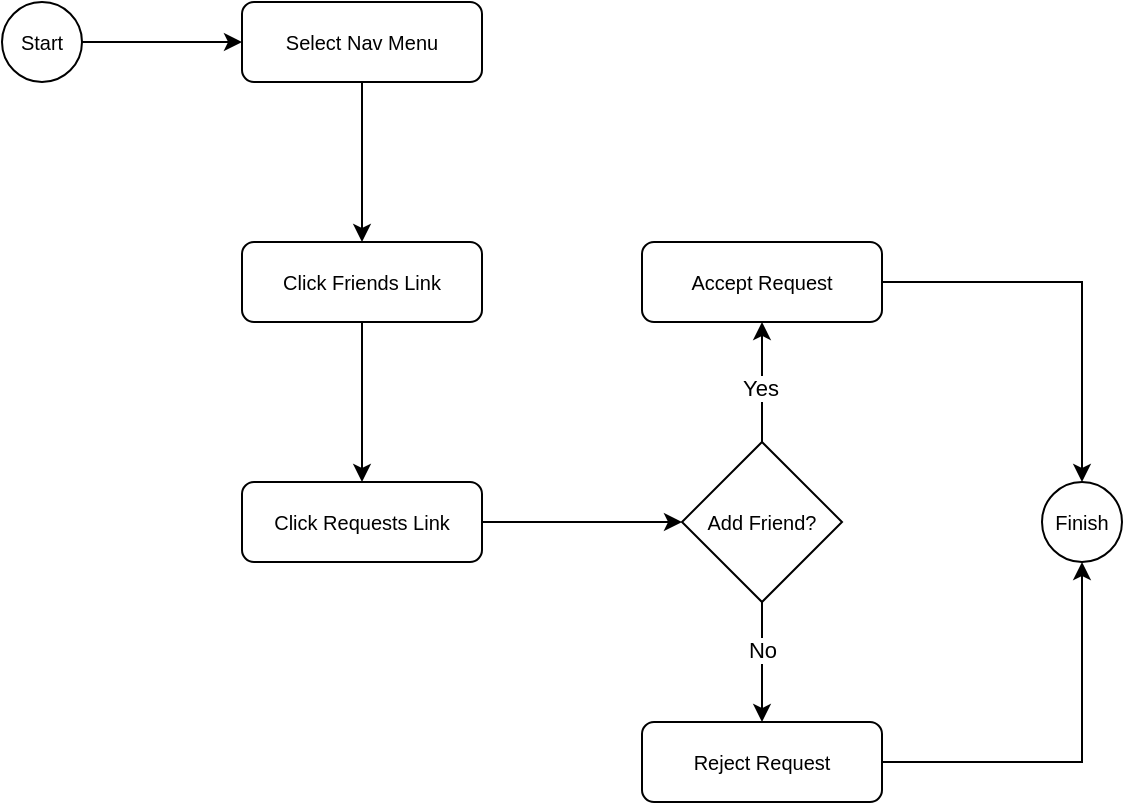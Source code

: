 <mxfile version="22.0.2" type="device">
  <diagram name="Page-1" id="ovsBLpQ1BoGAUAHR55Rx">
    <mxGraphModel dx="1102" dy="811" grid="1" gridSize="10" guides="1" tooltips="1" connect="1" arrows="1" fold="1" page="1" pageScale="1" pageWidth="1100" pageHeight="850" math="0" shadow="0">
      <root>
        <mxCell id="0" />
        <mxCell id="1" parent="0" />
        <mxCell id="QClmZw_3wyCQzwqAHKOM-1" value="" style="edgeStyle=orthogonalEdgeStyle;rounded=0;orthogonalLoop=1;jettySize=auto;html=1;" parent="1" source="QClmZw_3wyCQzwqAHKOM-2" target="QClmZw_3wyCQzwqAHKOM-5" edge="1">
          <mxGeometry relative="1" as="geometry" />
        </mxCell>
        <mxCell id="QClmZw_3wyCQzwqAHKOM-2" value="&lt;p style=&quot;line-height: 90%;&quot;&gt;&lt;font style=&quot;font-size: 10px;&quot;&gt;Start&lt;/font&gt;&lt;/p&gt;" style="ellipse;whiteSpace=wrap;html=1;aspect=fixed;" parent="1" vertex="1">
          <mxGeometry x="80" y="120" width="40" height="40" as="geometry" />
        </mxCell>
        <mxCell id="QClmZw_3wyCQzwqAHKOM-3" value="&lt;font style=&quot;font-size: 10px;&quot;&gt;Finish&lt;/font&gt;" style="ellipse;whiteSpace=wrap;html=1;aspect=fixed;fontSize=7;" parent="1" vertex="1">
          <mxGeometry x="600" y="360" width="40" height="40" as="geometry" />
        </mxCell>
        <mxCell id="QClmZw_3wyCQzwqAHKOM-4" value="" style="edgeStyle=orthogonalEdgeStyle;rounded=0;orthogonalLoop=1;jettySize=auto;html=1;" parent="1" source="QClmZw_3wyCQzwqAHKOM-5" target="QClmZw_3wyCQzwqAHKOM-7" edge="1">
          <mxGeometry relative="1" as="geometry" />
        </mxCell>
        <mxCell id="QClmZw_3wyCQzwqAHKOM-5" value="&lt;font style=&quot;font-size: 10px;&quot;&gt;Select Nav Menu&lt;/font&gt;" style="rounded=1;whiteSpace=wrap;html=1;" parent="1" vertex="1">
          <mxGeometry x="200" y="120" width="120" height="40" as="geometry" />
        </mxCell>
        <mxCell id="QClmZw_3wyCQzwqAHKOM-6" value="" style="edgeStyle=orthogonalEdgeStyle;rounded=0;orthogonalLoop=1;jettySize=auto;html=1;" parent="1" source="QClmZw_3wyCQzwqAHKOM-7" target="QClmZw_3wyCQzwqAHKOM-9" edge="1">
          <mxGeometry relative="1" as="geometry" />
        </mxCell>
        <mxCell id="QClmZw_3wyCQzwqAHKOM-7" value="&lt;font style=&quot;font-size: 10px;&quot;&gt;Click Friends Link&lt;/font&gt;" style="rounded=1;whiteSpace=wrap;html=1;" parent="1" vertex="1">
          <mxGeometry x="200" y="240" width="120" height="40" as="geometry" />
        </mxCell>
        <mxCell id="QClmZw_3wyCQzwqAHKOM-8" value="" style="edgeStyle=orthogonalEdgeStyle;rounded=0;orthogonalLoop=1;jettySize=auto;html=1;" parent="1" source="QClmZw_3wyCQzwqAHKOM-9" target="QClmZw_3wyCQzwqAHKOM-14" edge="1">
          <mxGeometry relative="1" as="geometry" />
        </mxCell>
        <mxCell id="QClmZw_3wyCQzwqAHKOM-9" value="&lt;font style=&quot;font-size: 10px;&quot;&gt;Click Requests Link&lt;/font&gt;" style="rounded=1;whiteSpace=wrap;html=1;" parent="1" vertex="1">
          <mxGeometry x="200" y="360" width="120" height="40" as="geometry" />
        </mxCell>
        <mxCell id="QClmZw_3wyCQzwqAHKOM-10" value="" style="edgeStyle=orthogonalEdgeStyle;rounded=0;orthogonalLoop=1;jettySize=auto;html=1;" parent="1" source="QClmZw_3wyCQzwqAHKOM-14" target="QClmZw_3wyCQzwqAHKOM-16" edge="1">
          <mxGeometry relative="1" as="geometry" />
        </mxCell>
        <mxCell id="QClmZw_3wyCQzwqAHKOM-11" value="Yes" style="edgeLabel;html=1;align=center;verticalAlign=middle;resizable=0;points=[];" parent="QClmZw_3wyCQzwqAHKOM-10" vertex="1" connectable="0">
          <mxGeometry x="-0.088" y="1" relative="1" as="geometry">
            <mxPoint as="offset" />
          </mxGeometry>
        </mxCell>
        <mxCell id="QClmZw_3wyCQzwqAHKOM-12" value="" style="edgeStyle=orthogonalEdgeStyle;rounded=0;orthogonalLoop=1;jettySize=auto;html=1;" parent="1" source="QClmZw_3wyCQzwqAHKOM-14" target="QClmZw_3wyCQzwqAHKOM-18" edge="1">
          <mxGeometry relative="1" as="geometry" />
        </mxCell>
        <mxCell id="QClmZw_3wyCQzwqAHKOM-13" value="No" style="edgeLabel;html=1;align=center;verticalAlign=middle;resizable=0;points=[];" parent="QClmZw_3wyCQzwqAHKOM-12" vertex="1" connectable="0">
          <mxGeometry x="-0.198" relative="1" as="geometry">
            <mxPoint as="offset" />
          </mxGeometry>
        </mxCell>
        <mxCell id="QClmZw_3wyCQzwqAHKOM-14" value="&lt;p style=&quot;line-height: 0%;&quot;&gt;&lt;span style=&quot;font-size: 10px; background-color: initial;&quot;&gt;Add Friend?&lt;/span&gt;&lt;br&gt;&lt;/p&gt;" style="rhombus;whiteSpace=wrap;html=1;" parent="1" vertex="1">
          <mxGeometry x="420" y="340" width="80" height="80" as="geometry" />
        </mxCell>
        <mxCell id="QClmZw_3wyCQzwqAHKOM-15" style="edgeStyle=orthogonalEdgeStyle;rounded=0;orthogonalLoop=1;jettySize=auto;html=1;exitX=1;exitY=0.5;exitDx=0;exitDy=0;entryX=0.5;entryY=0;entryDx=0;entryDy=0;" parent="1" source="QClmZw_3wyCQzwqAHKOM-16" target="QClmZw_3wyCQzwqAHKOM-3" edge="1">
          <mxGeometry relative="1" as="geometry" />
        </mxCell>
        <mxCell id="QClmZw_3wyCQzwqAHKOM-16" value="&lt;font style=&quot;font-size: 10px;&quot;&gt;Accept Request&lt;/font&gt;" style="rounded=1;whiteSpace=wrap;html=1;" parent="1" vertex="1">
          <mxGeometry x="400" y="240" width="120" height="40" as="geometry" />
        </mxCell>
        <mxCell id="QClmZw_3wyCQzwqAHKOM-17" style="edgeStyle=orthogonalEdgeStyle;rounded=0;orthogonalLoop=1;jettySize=auto;html=1;exitX=1;exitY=0.5;exitDx=0;exitDy=0;entryX=0.5;entryY=1;entryDx=0;entryDy=0;" parent="1" source="QClmZw_3wyCQzwqAHKOM-18" target="QClmZw_3wyCQzwqAHKOM-3" edge="1">
          <mxGeometry relative="1" as="geometry" />
        </mxCell>
        <mxCell id="QClmZw_3wyCQzwqAHKOM-18" value="&lt;font style=&quot;font-size: 10px;&quot;&gt;Reject Request&lt;/font&gt;" style="rounded=1;whiteSpace=wrap;html=1;" parent="1" vertex="1">
          <mxGeometry x="400" y="480" width="120" height="40" as="geometry" />
        </mxCell>
      </root>
    </mxGraphModel>
  </diagram>
</mxfile>
